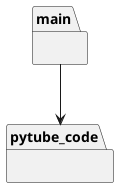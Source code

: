@startuml packages
set namespaceSeparator none
package "main" as main {
}
package "pytube_code" as pytube_code {
}
main --> pytube_code
@enduml
